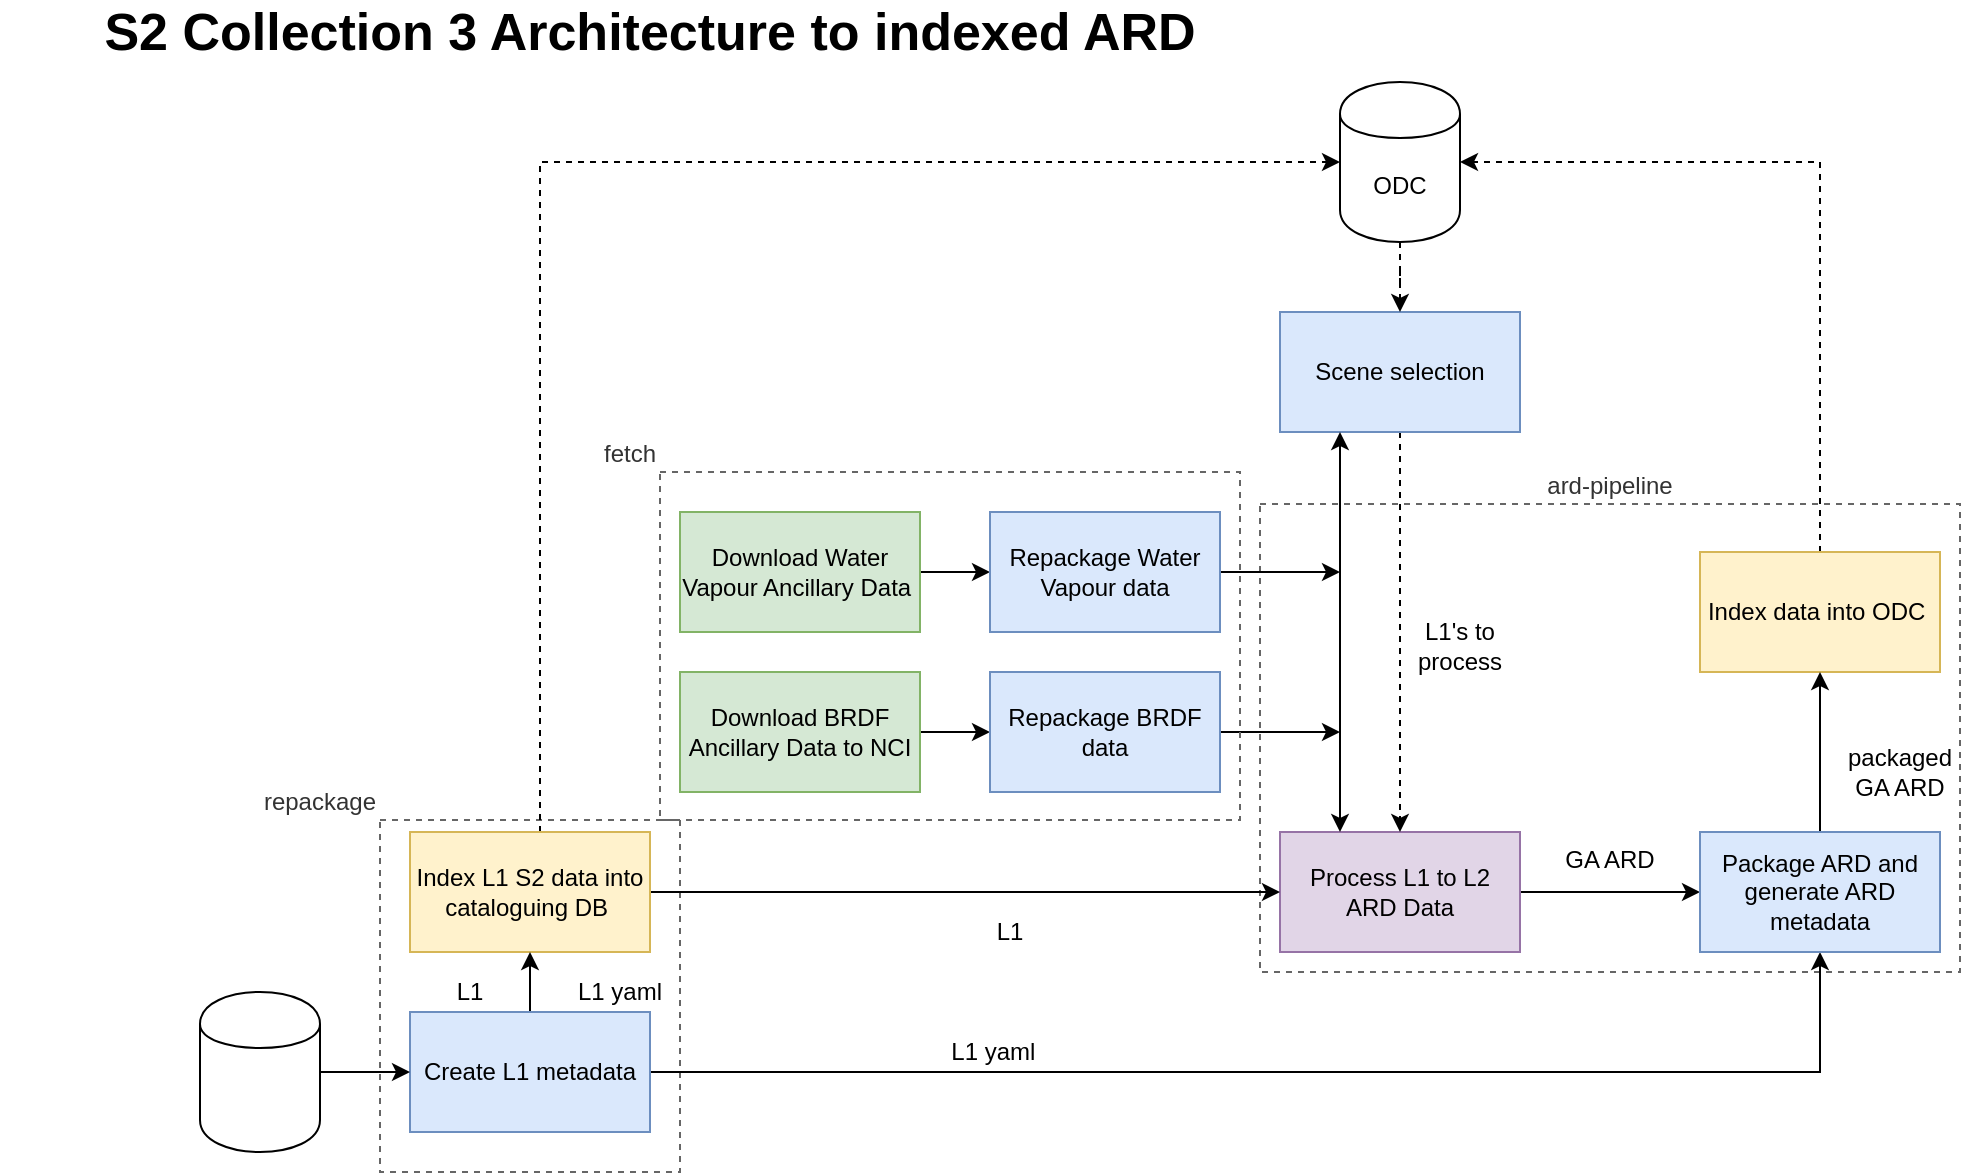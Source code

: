 <mxfile version="19.0.3" type="device"><diagram id="2L8Oo3xiIVleBCv5hXrL" name="Page-1"><mxGraphModel dx="1102" dy="696" grid="1" gridSize="10" guides="1" tooltips="1" connect="1" arrows="1" fold="1" page="1" pageScale="1" pageWidth="1169" pageHeight="827" math="0" shadow="0"><root><mxCell id="0"/><mxCell id="1" parent="0"/><mxCell id="vdAJcEngBWGOwDcZ96w8-20" value="repackage" style="rounded=0;whiteSpace=wrap;html=1;glass=0;fillColor=none;fontColor=#333333;strokeColor=#666666;dashed=1;labelPosition=left;verticalLabelPosition=top;align=right;verticalAlign=bottom;" parent="1" vertex="1"><mxGeometry x="200" y="414" width="150" height="176" as="geometry"/></mxCell><mxCell id="vdAJcEngBWGOwDcZ96w8-22" value="ard-pipeline" style="rounded=0;whiteSpace=wrap;html=1;glass=0;fillColor=none;fontColor=#333333;strokeColor=#666666;dashed=1;labelPosition=center;verticalLabelPosition=top;align=center;verticalAlign=bottom;" parent="1" vertex="1"><mxGeometry x="640" y="256" width="350" height="234" as="geometry"/></mxCell><mxCell id="JFfTzrk-7GzA0J_P_i5j-1" value="S2 Collection 3 Architecture to indexed ARD" style="text;html=1;strokeColor=none;fillColor=none;align=center;verticalAlign=middle;whiteSpace=wrap;rounded=0;fontStyle=1;fontSize=26;" parent="1" vertex="1"><mxGeometry x="10" y="10" width="650" height="20" as="geometry"/></mxCell><mxCell id="1PRY0U88CtYkUTZWOUMD-23" style="edgeStyle=orthogonalEdgeStyle;rounded=0;orthogonalLoop=1;jettySize=auto;html=1;" parent="1" source="JFfTzrk-7GzA0J_P_i5j-2" target="JFfTzrk-7GzA0J_P_i5j-4" edge="1"><mxGeometry relative="1" as="geometry"/></mxCell><mxCell id="JFfTzrk-7GzA0J_P_i5j-2" value="Download Water Vapour Ancillary Data&amp;nbsp;" style="rounded=0;whiteSpace=wrap;html=1;fillColor=#d5e8d4;strokeColor=#82b366;" parent="1" vertex="1"><mxGeometry x="350" y="260" width="120" height="60" as="geometry"/></mxCell><mxCell id="vdAJcEngBWGOwDcZ96w8-8" style="edgeStyle=orthogonalEdgeStyle;rounded=0;orthogonalLoop=1;jettySize=auto;html=1;exitX=1;exitY=0.5;exitDx=0;exitDy=0;" parent="1" source="JFfTzrk-7GzA0J_P_i5j-4" edge="1"><mxGeometry relative="1" as="geometry"><mxPoint x="680" y="290" as="targetPoint"/></mxGeometry></mxCell><mxCell id="JFfTzrk-7GzA0J_P_i5j-4" value="Repackage Water Vapour data" style="rounded=0;whiteSpace=wrap;html=1;fillColor=#dae8fc;strokeColor=#6c8ebf;" parent="1" vertex="1"><mxGeometry x="505" y="260" width="115" height="60" as="geometry"/></mxCell><mxCell id="vdAJcEngBWGOwDcZ96w8-17" style="edgeStyle=orthogonalEdgeStyle;rounded=0;orthogonalLoop=1;jettySize=auto;html=1;exitX=0.5;exitY=0;exitDx=0;exitDy=0;entryX=1;entryY=0.5;entryDx=0;entryDy=0;dashed=1;" parent="1" source="1PRY0U88CtYkUTZWOUMD-17" target="vdAJcEngBWGOwDcZ96w8-6" edge="1"><mxGeometry relative="1" as="geometry"/></mxCell><mxCell id="1PRY0U88CtYkUTZWOUMD-17" value="Index data into ODC&amp;nbsp;" style="rounded=0;whiteSpace=wrap;html=1;fillColor=#fff2cc;strokeColor=#d6b656;" parent="1" vertex="1"><mxGeometry x="860" y="280" width="120" height="60" as="geometry"/></mxCell><mxCell id="1PRY0U88CtYkUTZWOUMD-20" style="edgeStyle=orthogonalEdgeStyle;rounded=0;orthogonalLoop=1;jettySize=auto;html=1;" parent="1" source="JFfTzrk-7GzA0J_P_i5j-17" target="JFfTzrk-7GzA0J_P_i5j-21" edge="1"><mxGeometry relative="1" as="geometry"/></mxCell><mxCell id="JFfTzrk-7GzA0J_P_i5j-17" value="Download BRDF Ancillary Data to NCI" style="rounded=0;whiteSpace=wrap;html=1;fillColor=#d5e8d4;strokeColor=#82b366;" parent="1" vertex="1"><mxGeometry x="350" y="340" width="120" height="60" as="geometry"/></mxCell><mxCell id="vdAJcEngBWGOwDcZ96w8-9" style="edgeStyle=orthogonalEdgeStyle;rounded=0;orthogonalLoop=1;jettySize=auto;html=1;exitX=1;exitY=0.5;exitDx=0;exitDy=0;" parent="1" source="JFfTzrk-7GzA0J_P_i5j-21" edge="1"><mxGeometry relative="1" as="geometry"><mxPoint x="680" y="370" as="targetPoint"/></mxGeometry></mxCell><mxCell id="JFfTzrk-7GzA0J_P_i5j-21" value="Repackage BRDF data" style="rounded=0;whiteSpace=wrap;html=1;fillColor=#dae8fc;strokeColor=#6c8ebf;" parent="1" vertex="1"><mxGeometry x="505" y="340" width="115" height="60" as="geometry"/></mxCell><mxCell id="vdAJcEngBWGOwDcZ96w8-14" style="edgeStyle=orthogonalEdgeStyle;rounded=0;orthogonalLoop=1;jettySize=auto;html=1;exitX=1;exitY=0.5;exitDx=0;exitDy=0;entryX=0;entryY=0.5;entryDx=0;entryDy=0;" parent="1" source="1PRY0U88CtYkUTZWOUMD-13" target="vdAJcEngBWGOwDcZ96w8-4" edge="1"><mxGeometry relative="1" as="geometry"/></mxCell><mxCell id="1PRY0U88CtYkUTZWOUMD-13" value="Process L1&amp;nbsp;to L2 ARD Data" style="rounded=0;whiteSpace=wrap;html=1;fillColor=#e1d5e7;strokeColor=#9673a6;" parent="1" vertex="1"><mxGeometry x="650" y="420" width="120" height="60" as="geometry"/></mxCell><mxCell id="vdAJcEngBWGOwDcZ96w8-12" style="edgeStyle=orthogonalEdgeStyle;rounded=0;orthogonalLoop=1;jettySize=auto;html=1;exitX=1;exitY=0.5;exitDx=0;exitDy=0;entryX=0;entryY=0.5;entryDx=0;entryDy=0;" parent="1" source="9Vwv3Lrl26rNNhH8K0VH-1" target="1PRY0U88CtYkUTZWOUMD-13" edge="1"><mxGeometry relative="1" as="geometry"/></mxCell><mxCell id="vdAJcEngBWGOwDcZ96w8-16" style="edgeStyle=orthogonalEdgeStyle;rounded=0;orthogonalLoop=1;jettySize=auto;html=1;entryX=0;entryY=0.5;entryDx=0;entryDy=0;dashed=1;" parent="1" source="9Vwv3Lrl26rNNhH8K0VH-1" target="vdAJcEngBWGOwDcZ96w8-6" edge="1"><mxGeometry relative="1" as="geometry"><Array as="points"><mxPoint x="280" y="85"/></Array></mxGeometry></mxCell><mxCell id="9Vwv3Lrl26rNNhH8K0VH-1" value="Index L1 S2 data into cataloguing DB&amp;nbsp;" style="rounded=0;whiteSpace=wrap;html=1;fillColor=#fff2cc;strokeColor=#d6b656;" parent="1" vertex="1"><mxGeometry x="215" y="420" width="120" height="60" as="geometry"/></mxCell><mxCell id="joiNqSWqzZhZdgW3rQQV-2" style="edgeStyle=orthogonalEdgeStyle;rounded=0;orthogonalLoop=1;jettySize=auto;html=1;exitX=0.5;exitY=0;exitDx=0;exitDy=0;" parent="1" edge="1"><mxGeometry relative="1" as="geometry"><mxPoint x="305" y="190" as="targetPoint"/><mxPoint x="305" y="190" as="sourcePoint"/></mxGeometry></mxCell><mxCell id="9Vwv3Lrl26rNNhH8K0VH-33" value="GA ARD" style="text;html=1;strokeColor=none;fillColor=none;align=center;verticalAlign=middle;whiteSpace=wrap;rounded=0;" parent="1" vertex="1"><mxGeometry x="780" y="414" width="70" height="40" as="geometry"/></mxCell><mxCell id="vdAJcEngBWGOwDcZ96w8-26" style="edgeStyle=orthogonalEdgeStyle;rounded=0;orthogonalLoop=1;jettySize=auto;html=1;entryX=0.5;entryY=0;entryDx=0;entryDy=0;dashed=1;" parent="1" source="8iZ0GnisoOs6cW2lVHOG-3" target="1PRY0U88CtYkUTZWOUMD-13" edge="1"><mxGeometry relative="1" as="geometry"/></mxCell><mxCell id="8iZ0GnisoOs6cW2lVHOG-3" value="Scene selection" style="rounded=0;whiteSpace=wrap;html=1;fillColor=#dae8fc;strokeColor=#6c8ebf;" parent="1" vertex="1"><mxGeometry x="650" y="160" width="120" height="60" as="geometry"/></mxCell><mxCell id="8iZ0GnisoOs6cW2lVHOG-13" value="L1" style="text;html=1;strokeColor=none;fillColor=none;align=center;verticalAlign=middle;whiteSpace=wrap;rounded=0;" parent="1" vertex="1"><mxGeometry x="480" y="460" width="70" height="20" as="geometry"/></mxCell><mxCell id="vdAJcEngBWGOwDcZ96w8-11" style="edgeStyle=orthogonalEdgeStyle;rounded=0;orthogonalLoop=1;jettySize=auto;html=1;exitX=1;exitY=0.5;exitDx=0;exitDy=0;entryX=0.5;entryY=1;entryDx=0;entryDy=0;" parent="1" source="joiNqSWqzZhZdgW3rQQV-3" target="vdAJcEngBWGOwDcZ96w8-4" edge="1"><mxGeometry relative="1" as="geometry"/></mxCell><mxCell id="u8yadVBQsu_UKQc3Rrvo-3" value="" style="edgeStyle=orthogonalEdgeStyle;rounded=0;orthogonalLoop=1;jettySize=auto;html=1;" parent="1" source="joiNqSWqzZhZdgW3rQQV-3" target="9Vwv3Lrl26rNNhH8K0VH-1" edge="1"><mxGeometry relative="1" as="geometry"/></mxCell><mxCell id="joiNqSWqzZhZdgW3rQQV-3" value="Create L1 metadata" style="rounded=0;whiteSpace=wrap;html=1;fillColor=#dae8fc;strokeColor=#6c8ebf;" parent="1" vertex="1"><mxGeometry x="215" y="510" width="120" height="60" as="geometry"/></mxCell><mxCell id="joiNqSWqzZhZdgW3rQQV-8" value="L1 yaml" style="text;html=1;strokeColor=none;fillColor=none;align=center;verticalAlign=middle;whiteSpace=wrap;rounded=0;" parent="1" vertex="1"><mxGeometry x="270" y="490" width="100" height="20" as="geometry"/></mxCell><mxCell id="joiNqSWqzZhZdgW3rQQV-9" value="&amp;nbsp;L1 yaml" style="text;html=1;strokeColor=none;fillColor=none;align=center;verticalAlign=middle;whiteSpace=wrap;rounded=0;" parent="1" vertex="1"><mxGeometry x="430" y="520" width="150" height="20" as="geometry"/></mxCell><mxCell id="vdAJcEngBWGOwDcZ96w8-15" style="edgeStyle=orthogonalEdgeStyle;rounded=0;orthogonalLoop=1;jettySize=auto;html=1;exitX=0.5;exitY=0;exitDx=0;exitDy=0;entryX=0.5;entryY=1;entryDx=0;entryDy=0;" parent="1" source="vdAJcEngBWGOwDcZ96w8-4" target="1PRY0U88CtYkUTZWOUMD-17" edge="1"><mxGeometry relative="1" as="geometry"/></mxCell><mxCell id="vdAJcEngBWGOwDcZ96w8-4" value="Package ARD and generate ARD metadata" style="rounded=0;whiteSpace=wrap;html=1;fillColor=#dae8fc;strokeColor=#6c8ebf;" parent="1" vertex="1"><mxGeometry x="860" y="420" width="120" height="60" as="geometry"/></mxCell><mxCell id="vdAJcEngBWGOwDcZ96w8-5" value="&lt;span&gt;packaged GA ARD&lt;/span&gt;" style="text;html=1;strokeColor=none;fillColor=none;align=center;verticalAlign=middle;whiteSpace=wrap;rounded=0;" parent="1" vertex="1"><mxGeometry x="930" y="370" width="60" height="40" as="geometry"/></mxCell><mxCell id="vdAJcEngBWGOwDcZ96w8-19" value="" style="edgeStyle=orthogonalEdgeStyle;rounded=0;orthogonalLoop=1;jettySize=auto;html=1;dashed=1;" parent="1" source="vdAJcEngBWGOwDcZ96w8-6" target="8iZ0GnisoOs6cW2lVHOG-3" edge="1"><mxGeometry relative="1" as="geometry"/></mxCell><mxCell id="vdAJcEngBWGOwDcZ96w8-6" value="ODC" style="shape=cylinder;whiteSpace=wrap;html=1;boundedLbl=1;backgroundOutline=1;" parent="1" vertex="1"><mxGeometry x="680" y="45" width="60" height="80" as="geometry"/></mxCell><mxCell id="vdAJcEngBWGOwDcZ96w8-7" value="" style="endArrow=classic;startArrow=classic;html=1;rounded=0;exitX=0.25;exitY=0;exitDx=0;exitDy=0;entryX=0.25;entryY=1;entryDx=0;entryDy=0;" parent="1" source="1PRY0U88CtYkUTZWOUMD-13" target="8iZ0GnisoOs6cW2lVHOG-3" edge="1"><mxGeometry width="50" height="50" relative="1" as="geometry"><mxPoint x="645" y="270" as="sourcePoint"/><mxPoint x="695" y="220" as="targetPoint"/></mxGeometry></mxCell><mxCell id="vdAJcEngBWGOwDcZ96w8-21" value="fetch" style="rounded=0;whiteSpace=wrap;html=1;glass=0;fillColor=none;fontColor=#333333;strokeColor=#666666;dashed=1;labelPosition=left;verticalLabelPosition=top;align=right;verticalAlign=bottom;" parent="1" vertex="1"><mxGeometry x="340" y="240" width="290" height="174" as="geometry"/></mxCell><mxCell id="vdAJcEngBWGOwDcZ96w8-23" value="L1's to process" style="text;html=1;strokeColor=none;fillColor=none;align=center;verticalAlign=middle;whiteSpace=wrap;rounded=0;" parent="1" vertex="1"><mxGeometry x="710" y="309.5" width="60" height="35" as="geometry"/></mxCell><mxCell id="vdAJcEngBWGOwDcZ96w8-27" value="L1" style="text;html=1;strokeColor=none;fillColor=none;align=center;verticalAlign=middle;whiteSpace=wrap;rounded=0;" parent="1" vertex="1"><mxGeometry x="210" y="490" width="70" height="20" as="geometry"/></mxCell><mxCell id="u8yadVBQsu_UKQc3Rrvo-2" style="edgeStyle=orthogonalEdgeStyle;rounded=0;orthogonalLoop=1;jettySize=auto;html=1;exitX=1;exitY=0.5;exitDx=0;exitDy=0;entryX=0;entryY=0.5;entryDx=0;entryDy=0;" parent="1" source="u8yadVBQsu_UKQc3Rrvo-1" target="joiNqSWqzZhZdgW3rQQV-3" edge="1"><mxGeometry relative="1" as="geometry"/></mxCell><mxCell id="u8yadVBQsu_UKQc3Rrvo-1" value="" style="shape=cylinder;whiteSpace=wrap;html=1;boundedLbl=1;backgroundOutline=1;" parent="1" vertex="1"><mxGeometry x="110" y="500" width="60" height="80" as="geometry"/></mxCell></root></mxGraphModel></diagram></mxfile>